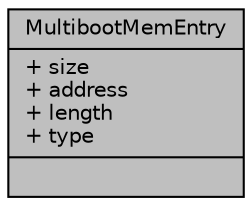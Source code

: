 digraph "MultibootMemEntry"
{
 // LATEX_PDF_SIZE
  edge [fontname="Helvetica",fontsize="10",labelfontname="Helvetica",labelfontsize="10"];
  node [fontname="Helvetica",fontsize="10",shape=record];
  Node1 [label="{MultibootMemEntry\n|+ size\l+ address\l+ length\l+ type\l|}",height=0.2,width=0.4,color="black", fillcolor="grey75", style="filled", fontcolor="black",tooltip=" "];
}
